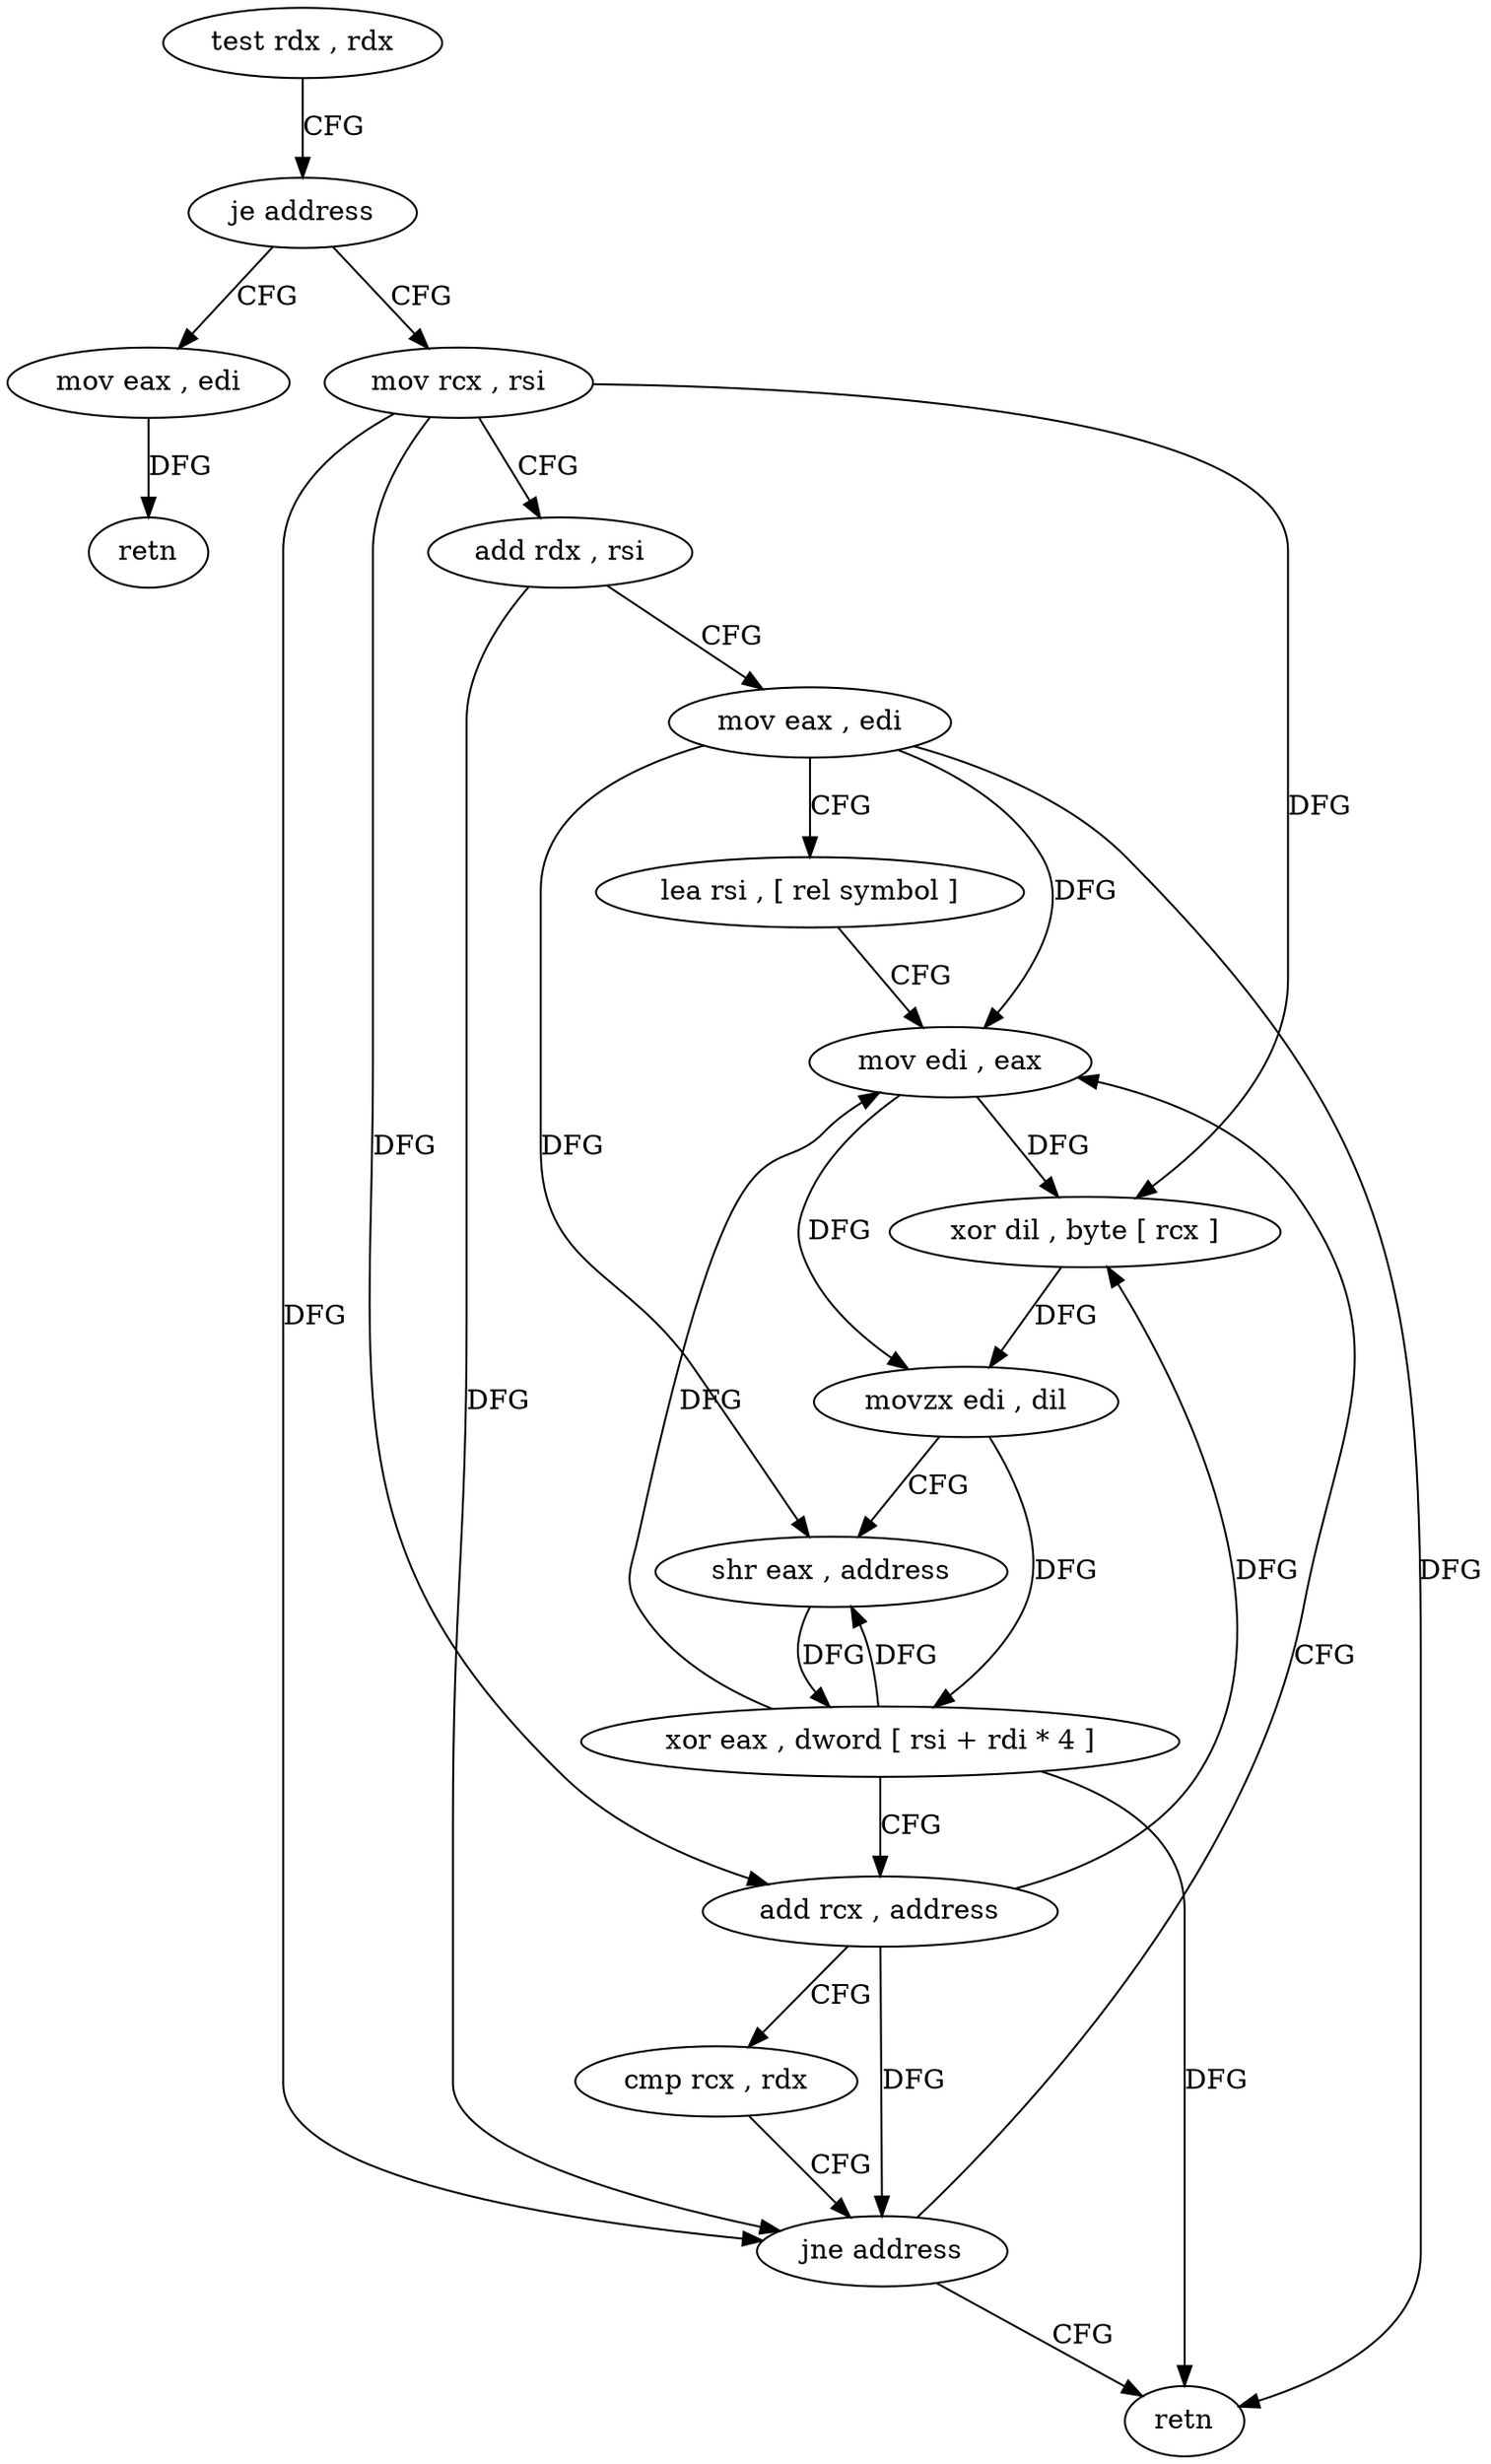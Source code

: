 digraph "func" {
"167168" [label = "test rdx , rdx" ]
"167171" [label = "je address" ]
"167214" [label = "mov eax , edi" ]
"167173" [label = "mov rcx , rsi" ]
"167216" [label = "retn" ]
"167176" [label = "add rdx , rsi" ]
"167179" [label = "mov eax , edi" ]
"167181" [label = "lea rsi , [ rel symbol ]" ]
"167188" [label = "mov edi , eax" ]
"167190" [label = "xor dil , byte [ rcx ]" ]
"167193" [label = "movzx edi , dil" ]
"167197" [label = "shr eax , address" ]
"167200" [label = "xor eax , dword [ rsi + rdi * 4 ]" ]
"167203" [label = "add rcx , address" ]
"167207" [label = "cmp rcx , rdx" ]
"167210" [label = "jne address" ]
"167212" [label = "retn" ]
"167168" -> "167171" [ label = "CFG" ]
"167171" -> "167214" [ label = "CFG" ]
"167171" -> "167173" [ label = "CFG" ]
"167214" -> "167216" [ label = "DFG" ]
"167173" -> "167176" [ label = "CFG" ]
"167173" -> "167190" [ label = "DFG" ]
"167173" -> "167203" [ label = "DFG" ]
"167173" -> "167210" [ label = "DFG" ]
"167176" -> "167179" [ label = "CFG" ]
"167176" -> "167210" [ label = "DFG" ]
"167179" -> "167181" [ label = "CFG" ]
"167179" -> "167188" [ label = "DFG" ]
"167179" -> "167197" [ label = "DFG" ]
"167179" -> "167212" [ label = "DFG" ]
"167181" -> "167188" [ label = "CFG" ]
"167188" -> "167190" [ label = "DFG" ]
"167188" -> "167193" [ label = "DFG" ]
"167190" -> "167193" [ label = "DFG" ]
"167193" -> "167197" [ label = "CFG" ]
"167193" -> "167200" [ label = "DFG" ]
"167197" -> "167200" [ label = "DFG" ]
"167200" -> "167203" [ label = "CFG" ]
"167200" -> "167188" [ label = "DFG" ]
"167200" -> "167197" [ label = "DFG" ]
"167200" -> "167212" [ label = "DFG" ]
"167203" -> "167207" [ label = "CFG" ]
"167203" -> "167190" [ label = "DFG" ]
"167203" -> "167210" [ label = "DFG" ]
"167207" -> "167210" [ label = "CFG" ]
"167210" -> "167188" [ label = "CFG" ]
"167210" -> "167212" [ label = "CFG" ]
}

